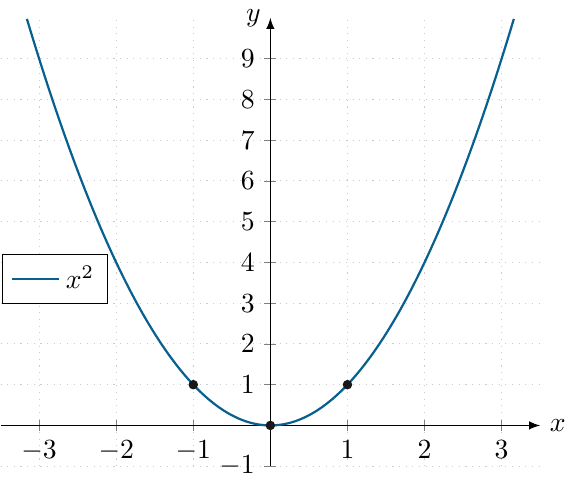 \documentclass[crop]{standalone}
\usepackage[dvipsnames]{xcolor}
\usepackage{tikz}
\usepackage{pgfplots}
\pgfplotsset{compat=1.18}
\usetikzlibrary{shapes.geometric,positioning}
\begin{document}
  \begin{tikzpicture}%[font=\scriptsize]
    \begin{axis}[%
      axis x line=center,axis y line=center,
      % axis on top,
      xlabel={$x$},ylabel={$y$},
      xlabel style={right},ylabel style={left},
      xmin=-3.5,xmax=3.5,xtick={-5,-4,-3,-2,-1,0,1,2,3,4,5},
      ymin=-1,ymax=10,ytick={-1,0,1,2,3,4,5,6,7,8,9},
      restrict y to domain=-1:10,
      axis line style={-latex},
      major grid style={dotted,gray!40},
      grid=major,
      legend entries={$x^{2}$},%,$x^{4}$,$x^{6}$,$x^{8}$},
      legend style={at={(axis cs:-2.1,4.2)}}
    ]%
      \addplot[mark=none,domain=-5:5,color=MidnightBlue,thick,samples=1000] {x^2};

      \addplot[mark=*,mark size=1.5pt,color=black!90] coordinates {(1,1)};
      \addplot[mark=*,mark size=1.5pt,color=black!90] coordinates {(-1,1)};
      \addplot[mark=*,mark size=1.5pt,color=black!90] coordinates {(0,0)};
    \end{axis}
  \end{tikzpicture}%
\end{document}